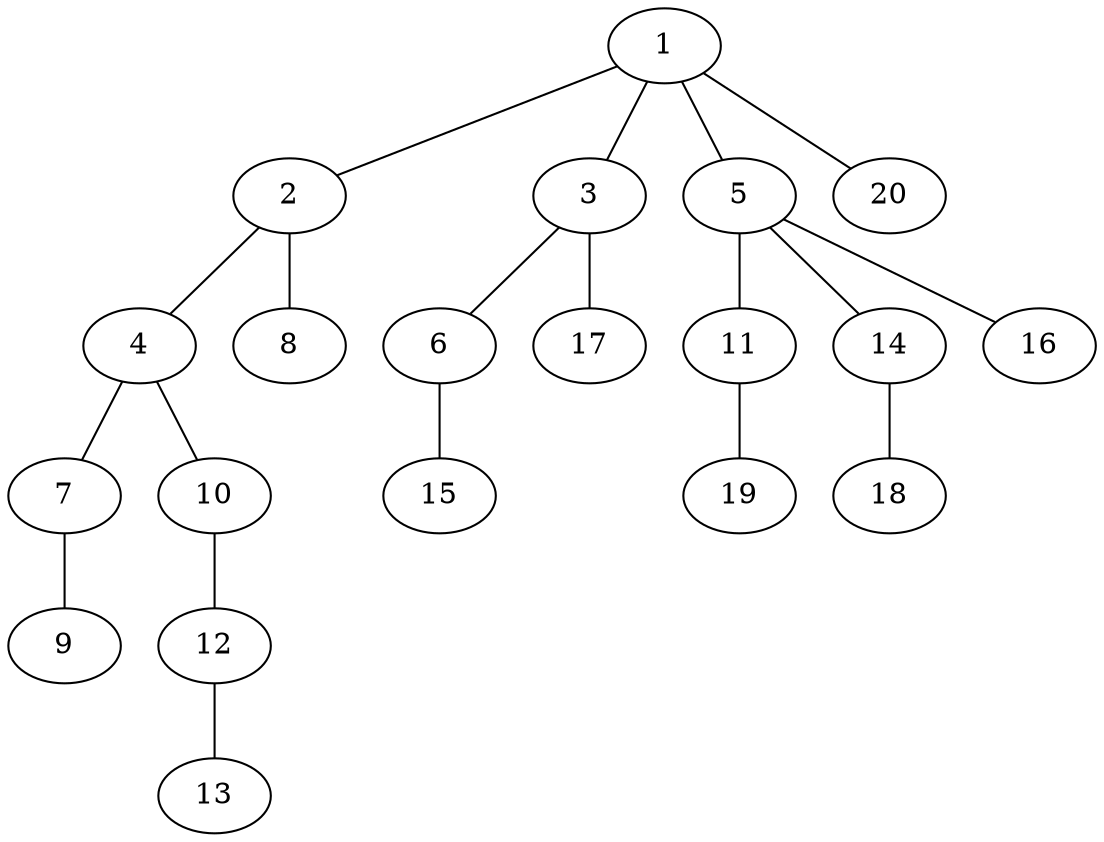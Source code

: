 graph graphname {1--2
1--3
1--5
1--20
2--4
2--8
3--6
3--17
4--7
4--10
5--11
5--14
5--16
6--15
7--9
10--12
11--19
12--13
14--18
}